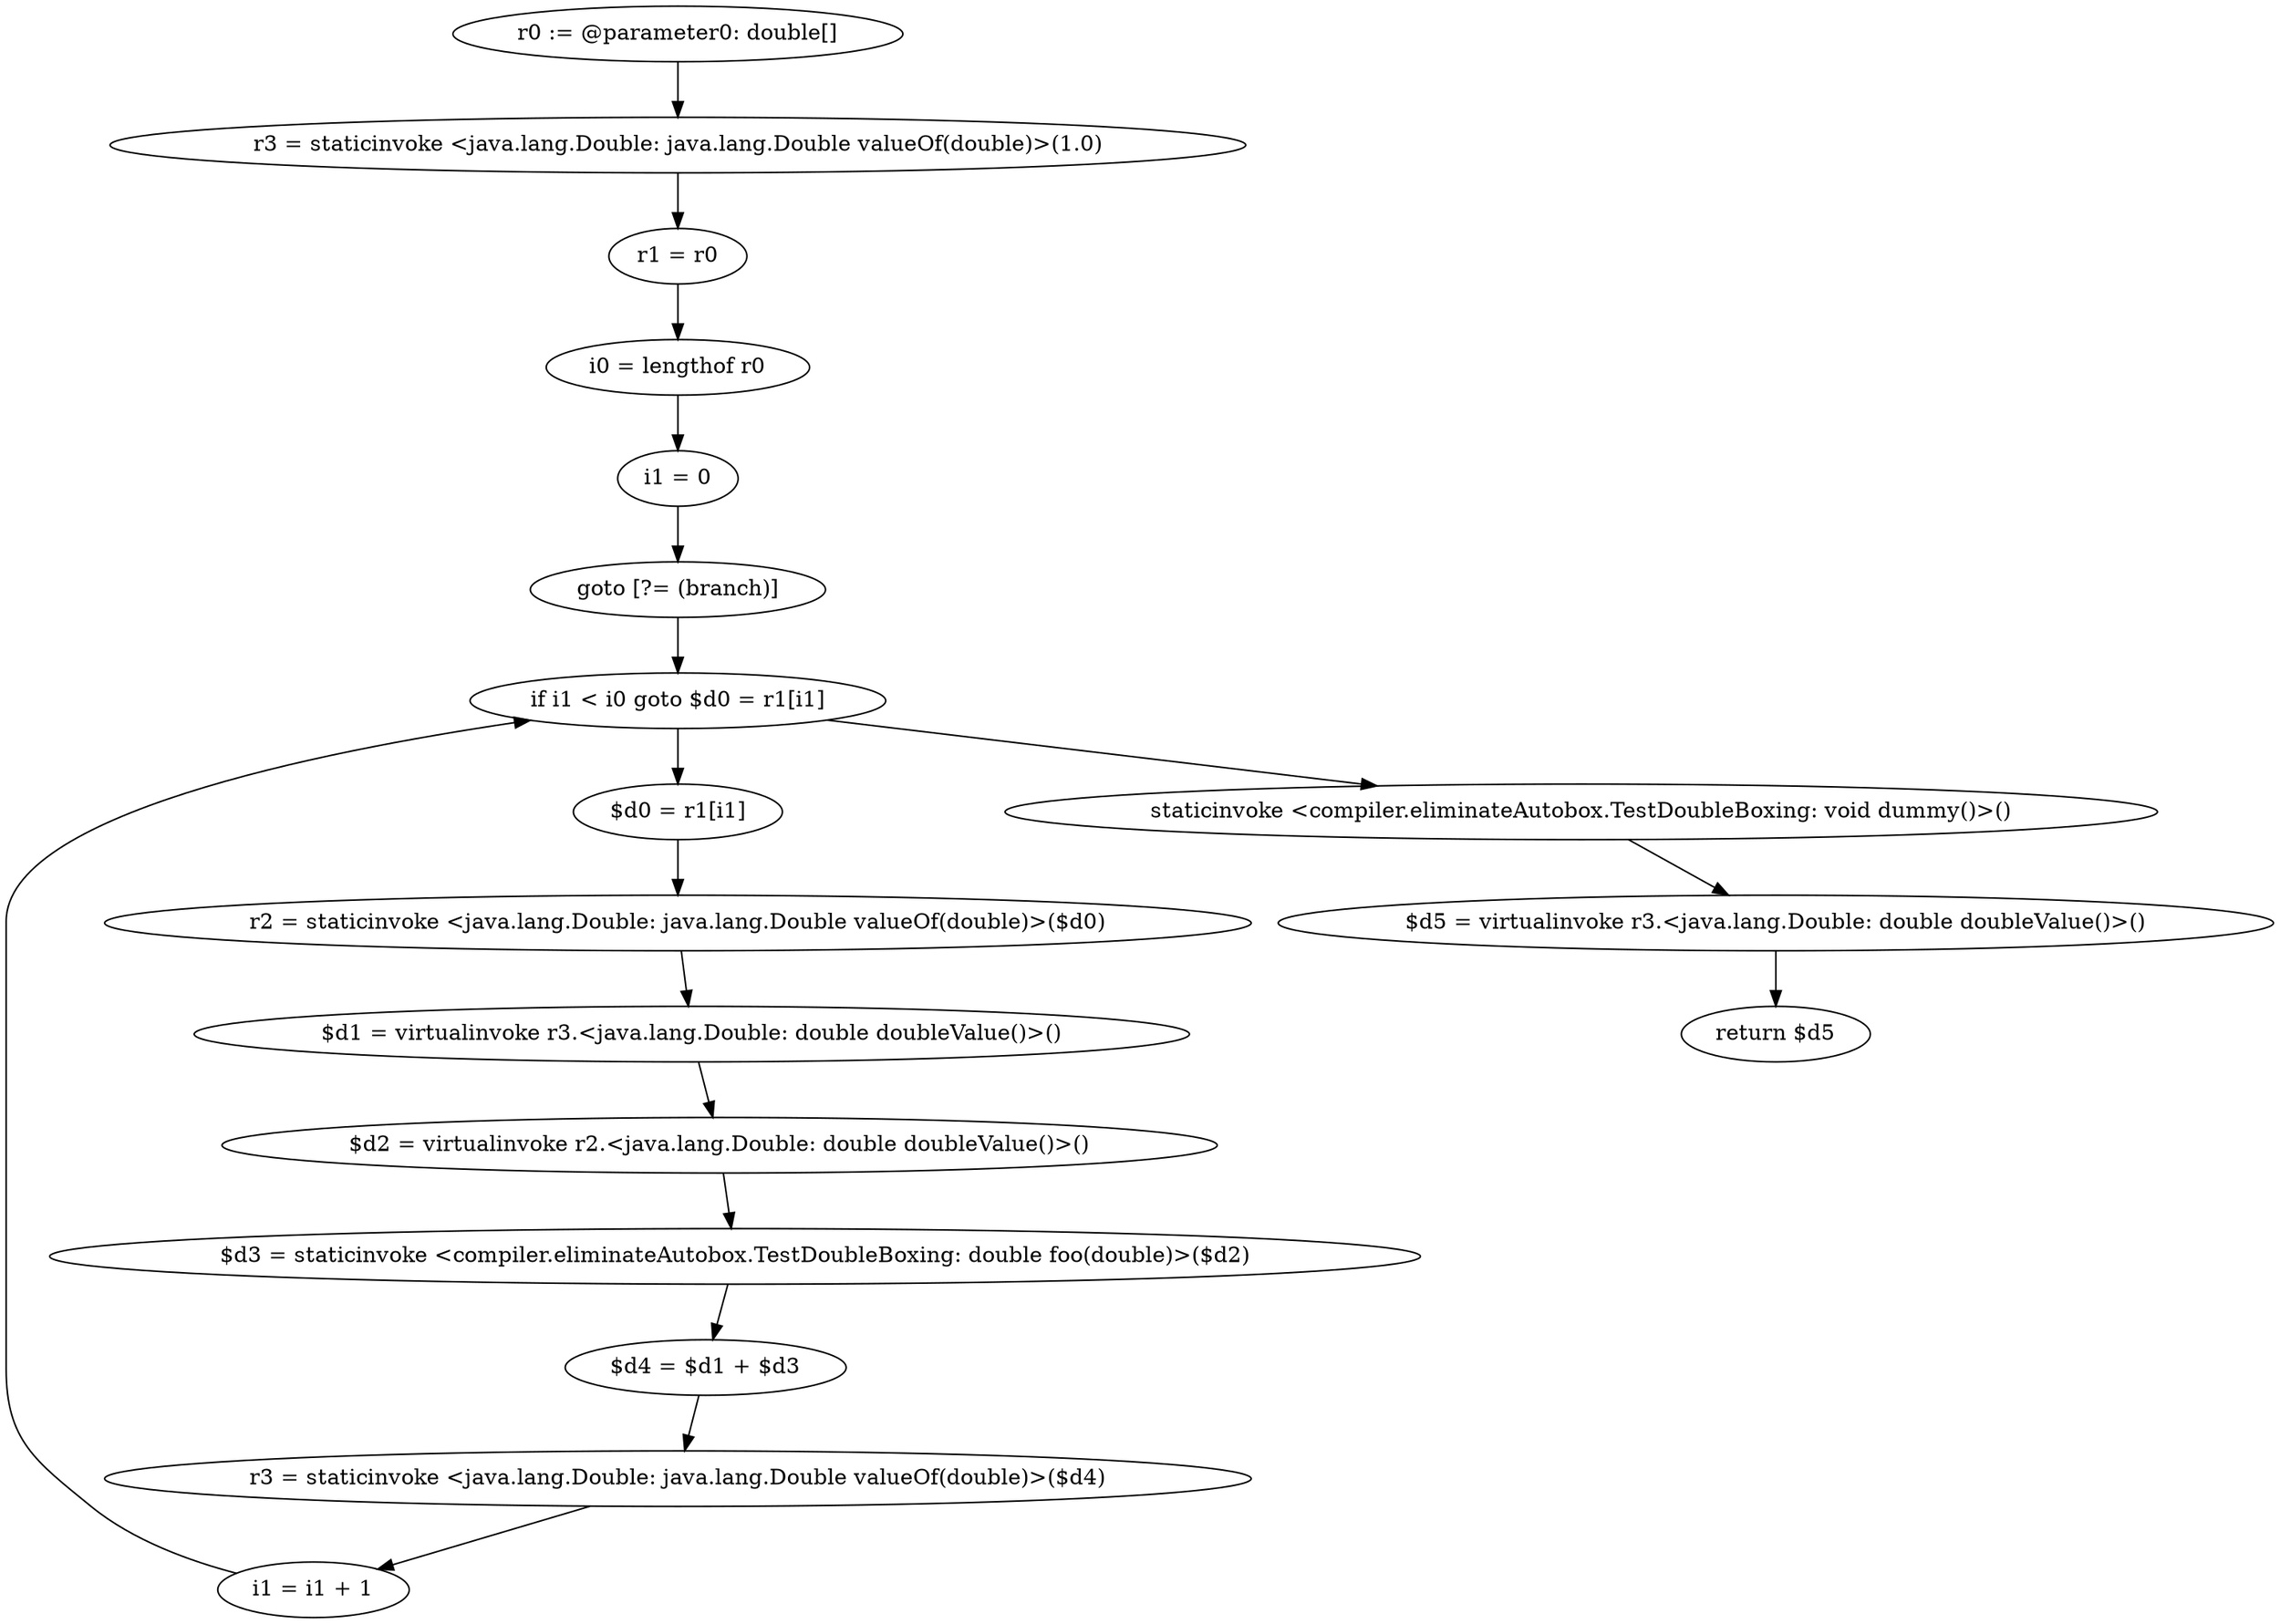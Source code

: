 digraph "unitGraph" {
    "r0 := @parameter0: double[]"
    "r3 = staticinvoke <java.lang.Double: java.lang.Double valueOf(double)>(1.0)"
    "r1 = r0"
    "i0 = lengthof r0"
    "i1 = 0"
    "goto [?= (branch)]"
    "$d0 = r1[i1]"
    "r2 = staticinvoke <java.lang.Double: java.lang.Double valueOf(double)>($d0)"
    "$d1 = virtualinvoke r3.<java.lang.Double: double doubleValue()>()"
    "$d2 = virtualinvoke r2.<java.lang.Double: double doubleValue()>()"
    "$d3 = staticinvoke <compiler.eliminateAutobox.TestDoubleBoxing: double foo(double)>($d2)"
    "$d4 = $d1 + $d3"
    "r3 = staticinvoke <java.lang.Double: java.lang.Double valueOf(double)>($d4)"
    "i1 = i1 + 1"
    "if i1 < i0 goto $d0 = r1[i1]"
    "staticinvoke <compiler.eliminateAutobox.TestDoubleBoxing: void dummy()>()"
    "$d5 = virtualinvoke r3.<java.lang.Double: double doubleValue()>()"
    "return $d5"
    "r0 := @parameter0: double[]"->"r3 = staticinvoke <java.lang.Double: java.lang.Double valueOf(double)>(1.0)";
    "r3 = staticinvoke <java.lang.Double: java.lang.Double valueOf(double)>(1.0)"->"r1 = r0";
    "r1 = r0"->"i0 = lengthof r0";
    "i0 = lengthof r0"->"i1 = 0";
    "i1 = 0"->"goto [?= (branch)]";
    "goto [?= (branch)]"->"if i1 < i0 goto $d0 = r1[i1]";
    "$d0 = r1[i1]"->"r2 = staticinvoke <java.lang.Double: java.lang.Double valueOf(double)>($d0)";
    "r2 = staticinvoke <java.lang.Double: java.lang.Double valueOf(double)>($d0)"->"$d1 = virtualinvoke r3.<java.lang.Double: double doubleValue()>()";
    "$d1 = virtualinvoke r3.<java.lang.Double: double doubleValue()>()"->"$d2 = virtualinvoke r2.<java.lang.Double: double doubleValue()>()";
    "$d2 = virtualinvoke r2.<java.lang.Double: double doubleValue()>()"->"$d3 = staticinvoke <compiler.eliminateAutobox.TestDoubleBoxing: double foo(double)>($d2)";
    "$d3 = staticinvoke <compiler.eliminateAutobox.TestDoubleBoxing: double foo(double)>($d2)"->"$d4 = $d1 + $d3";
    "$d4 = $d1 + $d3"->"r3 = staticinvoke <java.lang.Double: java.lang.Double valueOf(double)>($d4)";
    "r3 = staticinvoke <java.lang.Double: java.lang.Double valueOf(double)>($d4)"->"i1 = i1 + 1";
    "i1 = i1 + 1"->"if i1 < i0 goto $d0 = r1[i1]";
    "if i1 < i0 goto $d0 = r1[i1]"->"staticinvoke <compiler.eliminateAutobox.TestDoubleBoxing: void dummy()>()";
    "if i1 < i0 goto $d0 = r1[i1]"->"$d0 = r1[i1]";
    "staticinvoke <compiler.eliminateAutobox.TestDoubleBoxing: void dummy()>()"->"$d5 = virtualinvoke r3.<java.lang.Double: double doubleValue()>()";
    "$d5 = virtualinvoke r3.<java.lang.Double: double doubleValue()>()"->"return $d5";
}
